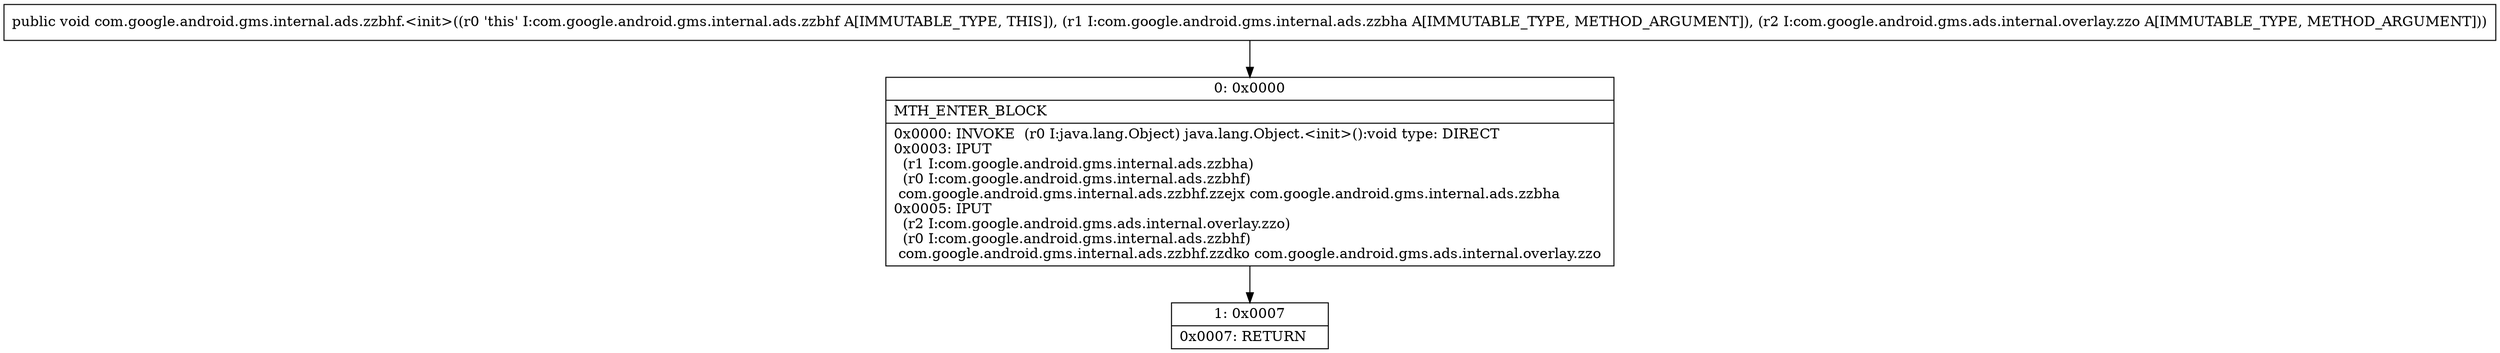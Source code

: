 digraph "CFG forcom.google.android.gms.internal.ads.zzbhf.\<init\>(Lcom\/google\/android\/gms\/internal\/ads\/zzbha;Lcom\/google\/android\/gms\/ads\/internal\/overlay\/zzo;)V" {
Node_0 [shape=record,label="{0\:\ 0x0000|MTH_ENTER_BLOCK\l|0x0000: INVOKE  (r0 I:java.lang.Object) java.lang.Object.\<init\>():void type: DIRECT \l0x0003: IPUT  \l  (r1 I:com.google.android.gms.internal.ads.zzbha)\l  (r0 I:com.google.android.gms.internal.ads.zzbhf)\l com.google.android.gms.internal.ads.zzbhf.zzejx com.google.android.gms.internal.ads.zzbha \l0x0005: IPUT  \l  (r2 I:com.google.android.gms.ads.internal.overlay.zzo)\l  (r0 I:com.google.android.gms.internal.ads.zzbhf)\l com.google.android.gms.internal.ads.zzbhf.zzdko com.google.android.gms.ads.internal.overlay.zzo \l}"];
Node_1 [shape=record,label="{1\:\ 0x0007|0x0007: RETURN   \l}"];
MethodNode[shape=record,label="{public void com.google.android.gms.internal.ads.zzbhf.\<init\>((r0 'this' I:com.google.android.gms.internal.ads.zzbhf A[IMMUTABLE_TYPE, THIS]), (r1 I:com.google.android.gms.internal.ads.zzbha A[IMMUTABLE_TYPE, METHOD_ARGUMENT]), (r2 I:com.google.android.gms.ads.internal.overlay.zzo A[IMMUTABLE_TYPE, METHOD_ARGUMENT])) }"];
MethodNode -> Node_0;
Node_0 -> Node_1;
}

